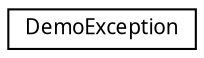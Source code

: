 digraph G
{
  edge [fontname="FreeSans.ttf",fontsize=10,labelfontname="FreeSans.ttf",labelfontsize=10];
  node [fontname="FreeSans.ttf",fontsize=10,shape=record];
  rankdir=LR;
  Node1 [label="DemoException",height=0.2,width=0.4,color="black", fillcolor="white", style="filled",URL="$class_demo_exception.html"];
}
